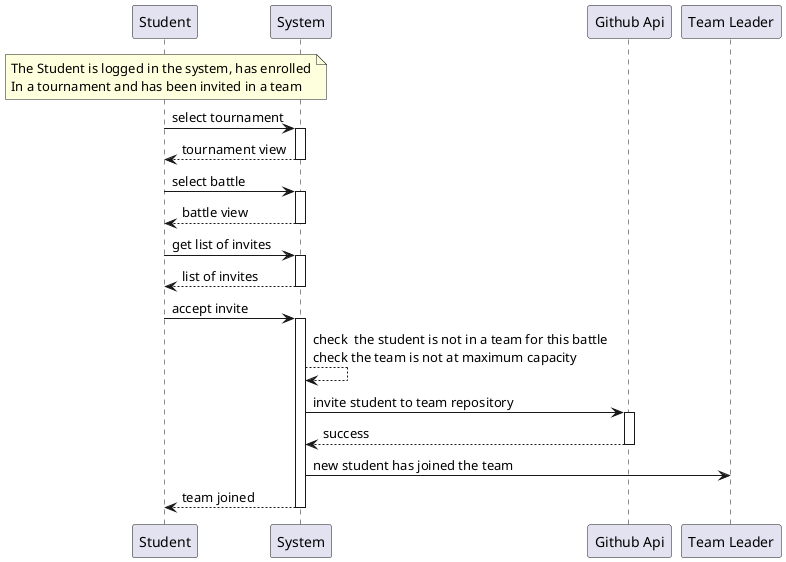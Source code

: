 @startuml

note over Student: The Student is logged in the system, has enrolled\nIn a tournament and has been invited in a team

Student -> System: select tournament
activate System
System --> Student: tournament view
deactivate System

Student -> System: select battle
activate System
System --> Student: battle view
deactivate System


Student -> System: get list of invites
activate System
System --> Student: list of invites
deactivate System

Student -> System: accept invite
activate System
System --> System: check  the student is not in a team for this battle\ncheck the team is not at maximum capacity

System -> "Github Api": invite student to team repository
activate "Github Api"
"Github Api" --> System: success
deactivate "Github Api"

System -> "Team Leader": new student has joined the team

System --> Student: team joined
deactivate System
@enduml